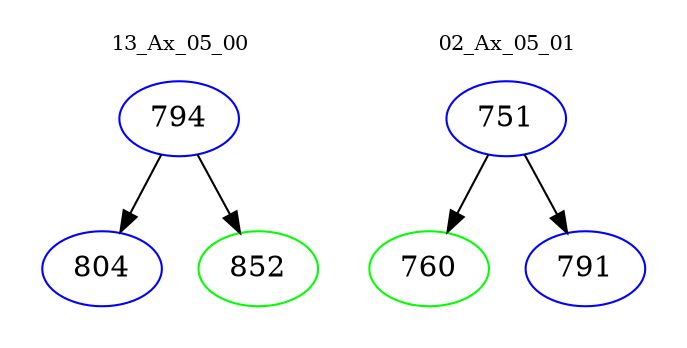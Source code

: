 digraph{
subgraph cluster_0 {
color = white
label = "13_Ax_05_00";
fontsize=10;
T0_794 [label="794", color="blue"]
T0_794 -> T0_804 [color="black"]
T0_804 [label="804", color="blue"]
T0_794 -> T0_852 [color="black"]
T0_852 [label="852", color="green"]
}
subgraph cluster_1 {
color = white
label = "02_Ax_05_01";
fontsize=10;
T1_751 [label="751", color="blue"]
T1_751 -> T1_760 [color="black"]
T1_760 [label="760", color="green"]
T1_751 -> T1_791 [color="black"]
T1_791 [label="791", color="blue"]
}
}
